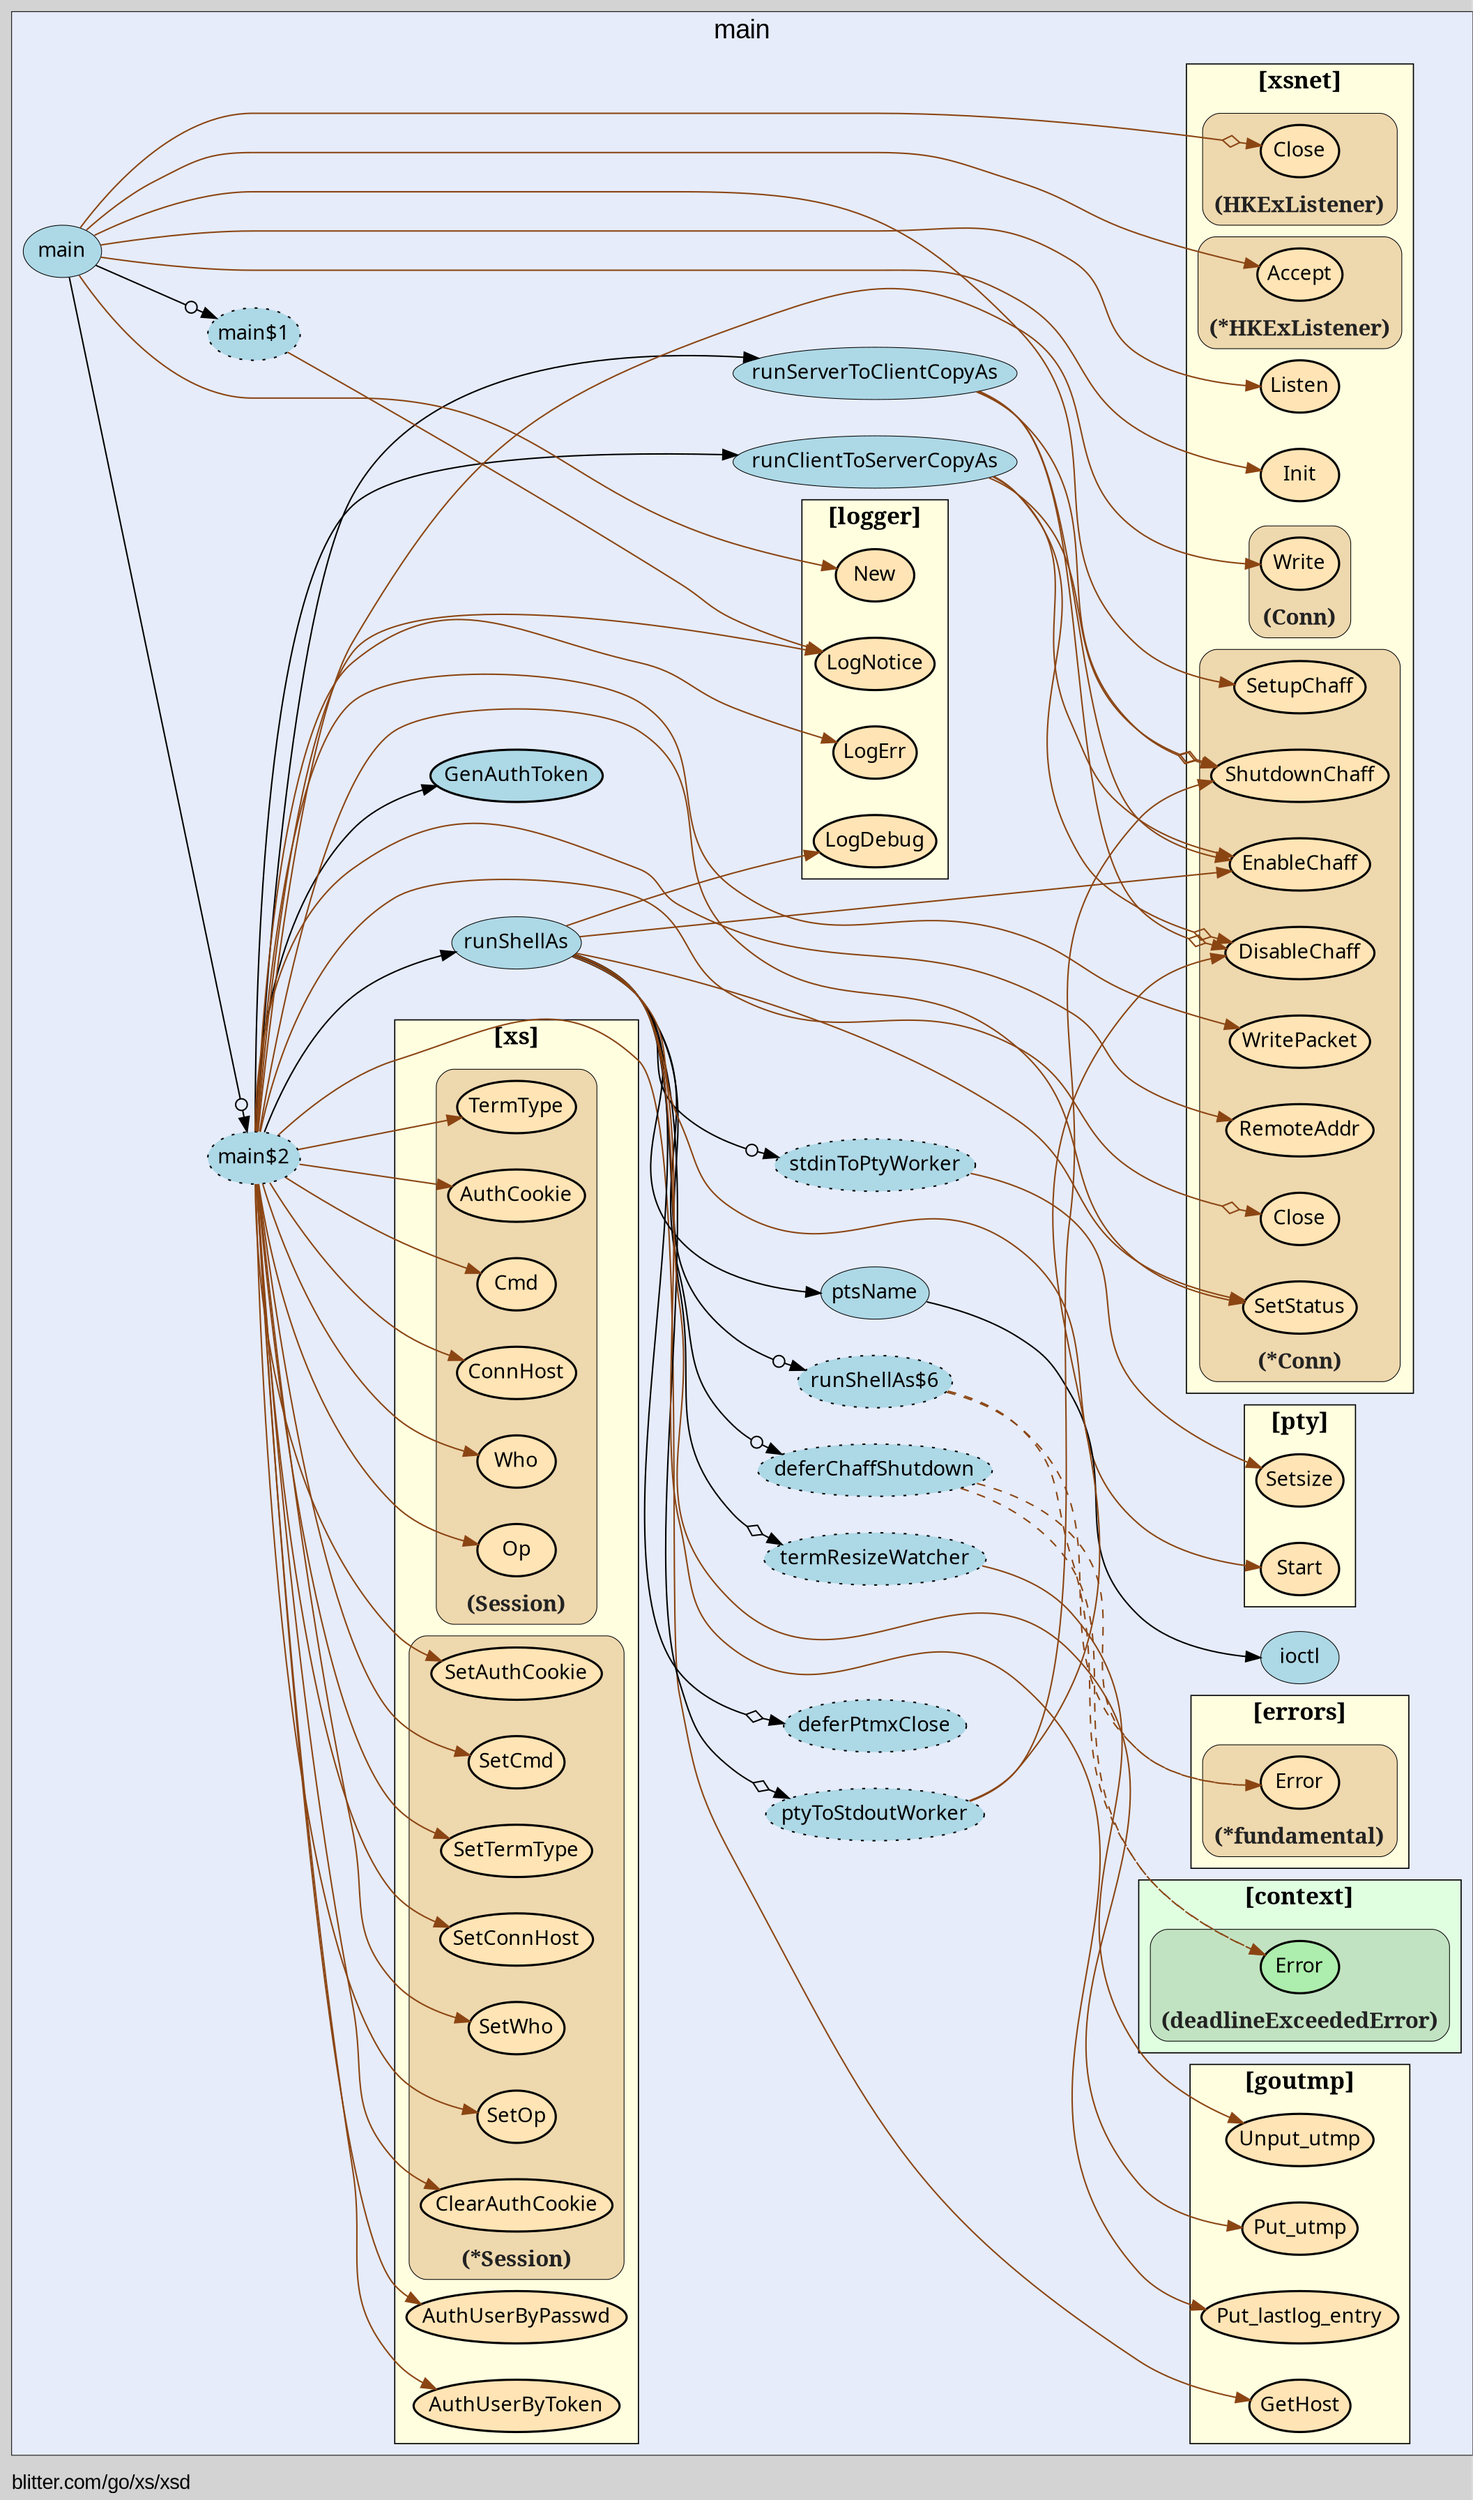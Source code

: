 digraph gocallvis {
    label="blitter.com/go/xs/xsd";
    labeljust="l";
    fontname="Arial";
    fontsize="14";
    rankdir="LR";
    bgcolor="lightgray";
    style="solid";
    penwidth="0.5";
    pad="0.0";
    nodesep="0.35";

    node [shape="ellipse" style="filled" fillcolor="honeydew" fontname="Verdana" penwidth="1.0" margin="0.05,0.0"];
    edge [minlen="2"]

    subgraph "cluster_focus" {
        label="main";
labelloc="t";
labeljust="c";
fontsize="18";
bgcolor="#e6ecfa";
        
        "blitter.com/go/xs/xsd.main$2" [ style="dotted,filled" fillcolor="lightblue" label="main$2" ]
        "blitter.com/go/xs/xsd.GenAuthToken" [ fillcolor="lightblue" label="GenAuthToken" penwidth="1.5" ]
        "blitter.com/go/xs/xsd.runShellAs" [ fillcolor="lightblue" label="runShellAs" penwidth="0.5" ]
        "blitter.com/go/xs/xsd.runShellAs$1" [ fillcolor="lightblue" label="deferPtmxClose" style="dotted,filled" ]
        "blitter.com/go/xs/xsd.ptsName" [ label="ptsName" penwidth="0.5" fillcolor="lightblue" ]
        "blitter.com/go/xs/xsd.ioctl" [ fillcolor="lightblue" label="ioctl" penwidth="0.5" ]
        "blitter.com/go/xs/xsd.runShellAs$2" [ fillcolor="lightblue" label="termResizeWatcher" style="dotted,filled" ]
        "blitter.com/go/xs/xsd.runShellAs$3" [ style="dotted,filled" fillcolor="lightblue" label="stdinToPtyWorker" ]
        "blitter.com/go/xs/xsd.runShellAs$4" [ style="dotted,filled" fillcolor="lightblue" label="deferChaffShutdown" ]
        "blitter.com/go/xs/xsd.runShellAs$5" [ fillcolor="lightblue" label="ptyToStdoutWorker" style="dotted,filled" ]
        "blitter.com/go/xs/xsd.runShellAs$6" [ fillcolor="lightblue" label="runShellAs$6" style="dotted,filled" ]
        "blitter.com/go/xs/xsd.runClientToServerCopyAs" [ fillcolor="lightblue" label="runClientToServerCopyAs" penwidth="0.5" ]
        "blitter.com/go/xs/xsd.runServerToClientCopyAs" [ fillcolor="lightblue" label="runServerToClientCopyAs" penwidth="0.5" ]
        "blitter.com/go/xs/xsd.main" [ fillcolor="lightblue" label="main" penwidth="0.5" ]
        "blitter.com/go/xs/xsd.main$1" [ fillcolor="lightblue" label="main$1" style="dotted,filled" ]
        
        subgraph "cluster_blitter.com/go/goutmp" {
        URL="/?f=blitter.com/go/goutmp";
tooltip="package: blitter.com/go/goutmp";
fontsize="16";
style="filled";
fillcolor="lightyellow";
fontname="bold";
rank="sink";
label="[goutmp]";
penwidth="0.8";
        
        "blitter.com/go/goutmp.GetHost" [ fillcolor="moccasin" label="GetHost" penwidth="1.5" ]
        "blitter.com/go/goutmp.Put_utmp" [ fillcolor="moccasin" label="Put_utmp" penwidth="1.5" ]
        "blitter.com/go/goutmp.Unput_utmp" [ label="Unput_utmp" penwidth="1.5" fillcolor="moccasin" ]
        "blitter.com/go/goutmp.Put_lastlog_entry" [ fillcolor="moccasin" label="Put_lastlog_entry" penwidth="1.5" ]
        
    }

        subgraph "cluster_blitter.com/go/xs" {
        fontsize="16";
fontname="bold";
rank="sink";
penwidth="0.8";
fillcolor="lightyellow";
label="[xs]";
URL="/?f=blitter.com/go/xs";
tooltip="package: blitter.com/go/xs";
style="filled";
        
        "blitter.com/go/xs.AuthUserByToken" [ fillcolor="moccasin" label="AuthUserByToken" penwidth="1.5" ]
        "blitter.com/go/xs.AuthUserByPasswd" [ label="AuthUserByPasswd" penwidth="1.5" fillcolor="moccasin" ]
        
        subgraph "cluster_*blitter.com/go/xs.Session" {
        tooltip="type: *blitter.com/go/xs.Session";
penwidth="0.5";
fontsize="15";
fontcolor="#222222";
labelloc="b";
style="rounded,filled";
fillcolor="wheat2";
label="(*Session)";
        
        "(*blitter.com/go/xs.Session).SetOp" [ fillcolor="moccasin" label="SetOp" penwidth="1.5" ]
        "(*blitter.com/go/xs.Session).SetWho" [ penwidth="1.5" fillcolor="moccasin" label="SetWho" ]
        "(*blitter.com/go/xs.Session).SetConnHost" [ penwidth="1.5" fillcolor="moccasin" label="SetConnHost" ]
        "(*blitter.com/go/xs.Session).SetTermType" [ fillcolor="moccasin" label="SetTermType" penwidth="1.5" ]
        "(*blitter.com/go/xs.Session).SetCmd" [ fillcolor="moccasin" label="SetCmd" penwidth="1.5" ]
        "(*blitter.com/go/xs.Session).SetAuthCookie" [ fillcolor="moccasin" label="SetAuthCookie" penwidth="1.5" ]
        "(*blitter.com/go/xs.Session).ClearAuthCookie" [ fillcolor="moccasin" label="ClearAuthCookie" penwidth="1.5" ]
        
    }

        subgraph "cluster_blitter.com/go/xs.Session" {
        fillcolor="wheat2";
label="(Session)";
tooltip="type: blitter.com/go/xs.Session";
penwidth="0.5";
fontsize="15";
fontcolor="#222222";
labelloc="b";
style="rounded,filled";
        
        "(blitter.com/go/xs.Session).Op" [ fillcolor="moccasin" label="Op" penwidth="1.5" ]
        "(blitter.com/go/xs.Session).Who" [ fillcolor="moccasin" label="Who" penwidth="1.5" ]
        "(blitter.com/go/xs.Session).ConnHost" [ penwidth="1.5" fillcolor="moccasin" label="ConnHost" ]
        "(blitter.com/go/xs.Session).Cmd" [ penwidth="1.5" fillcolor="moccasin" label="Cmd" ]
        "(blitter.com/go/xs.Session).AuthCookie" [ label="AuthCookie" penwidth="1.5" fillcolor="moccasin" ]
        "(blitter.com/go/xs.Session).TermType" [ fillcolor="moccasin" label="TermType" penwidth="1.5" ]
        
    }

    }

        subgraph "cluster_blitter.com/go/xs/logger" {
        penwidth="0.8";
fontsize="16";
style="filled";
fontname="bold";
URL="/?f=blitter.com/go/xs/logger";
fillcolor="lightyellow";
rank="sink";
label="[logger]";
tooltip="package: blitter.com/go/xs/logger";
        
        "blitter.com/go/xs/logger.LogNotice" [ fillcolor="moccasin" label="LogNotice" penwidth="1.5" ]
        "blitter.com/go/xs/logger.LogDebug" [ fillcolor="moccasin" label="LogDebug" penwidth="1.5" ]
        "blitter.com/go/xs/logger.LogErr" [ fillcolor="moccasin" label="LogErr" penwidth="1.5" ]
        "blitter.com/go/xs/logger.New" [ label="New" penwidth="1.5" fillcolor="moccasin" ]
        
    }

        subgraph "cluster_blitter.com/go/xs/xsnet" {
        penwidth="0.8";
label="[xsnet]";
fillcolor="lightyellow";
fontname="bold";
rank="sink";
URL="/?f=blitter.com/go/xs/xsnet";
tooltip="package: blitter.com/go/xs/xsnet";
fontsize="16";
style="filled";
        
        "blitter.com/go/xs/xsnet.Init" [ fillcolor="moccasin" label="Init" penwidth="1.5" ]
        "blitter.com/go/xs/xsnet.Listen" [ fillcolor="moccasin" label="Listen" penwidth="1.5" ]
        
        subgraph "cluster_*blitter.com/go/xs/xsnet.Conn" {
        label="(*Conn)";
tooltip="type: *blitter.com/go/xs/xsnet.Conn";
penwidth="0.5";
fontsize="15";
fontcolor="#222222";
labelloc="b";
style="rounded,filled";
fillcolor="wheat2";
        
        "(*blitter.com/go/xs/xsnet.Conn).Close" [ fillcolor="moccasin" label="Close" penwidth="1.5" ]
        "(*blitter.com/go/xs/xsnet.Conn).RemoteAddr" [ fillcolor="moccasin" label="RemoteAddr" penwidth="1.5" ]
        "(*blitter.com/go/xs/xsnet.Conn).EnableChaff" [ fillcolor="moccasin" label="EnableChaff" penwidth="1.5" ]
        "(*blitter.com/go/xs/xsnet.Conn).DisableChaff" [ label="DisableChaff" penwidth="1.5" fillcolor="moccasin" ]
        "(*blitter.com/go/xs/xsnet.Conn).ShutdownChaff" [ fillcolor="moccasin" label="ShutdownChaff" penwidth="1.5" ]
        "(*blitter.com/go/xs/xsnet.Conn).SetStatus" [ fillcolor="moccasin" label="SetStatus" penwidth="1.5" ]
        "(*blitter.com/go/xs/xsnet.Conn).WritePacket" [ fillcolor="moccasin" label="WritePacket" penwidth="1.5" ]
        "(*blitter.com/go/xs/xsnet.Conn).SetupChaff" [ penwidth="1.5" fillcolor="moccasin" label="SetupChaff" ]
        
    }

        subgraph "cluster_*blitter.com/go/xs/xsnet.HKExListener" {
        labelloc="b";
style="rounded,filled";
fillcolor="wheat2";
label="(*HKExListener)";
tooltip="type: *blitter.com/go/xs/xsnet.HKExListener";
penwidth="0.5";
fontsize="15";
fontcolor="#222222";
        
        "(*blitter.com/go/xs/xsnet.HKExListener).Accept" [ penwidth="1.5" fillcolor="moccasin" label="Accept" ]
        
    }

        subgraph "cluster_blitter.com/go/xs/xsnet.Conn" {
        tooltip="type: blitter.com/go/xs/xsnet.Conn";
penwidth="0.5";
fontsize="15";
fontcolor="#222222";
labelloc="b";
style="rounded,filled";
fillcolor="wheat2";
label="(Conn)";
        
        "(blitter.com/go/xs/xsnet.Conn).Write" [ fillcolor="moccasin" label="Write" penwidth="1.5" ]
        
    }

        subgraph "cluster_blitter.com/go/xs/xsnet.HKExListener" {
        style="rounded,filled";
fillcolor="wheat2";
label="(HKExListener)";
tooltip="type: blitter.com/go/xs/xsnet.HKExListener";
penwidth="0.5";
fontsize="15";
fontcolor="#222222";
labelloc="b";
        
        "(blitter.com/go/xs/xsnet.HKExListener).Close" [ label="Close" penwidth="1.5" fillcolor="moccasin" ]
        
    }

    }

        subgraph "cluster_context" {
        fontsize="16";
fillcolor="#E0FFE1";
label="[context]";
tooltip="package: context";
penwidth="0.8";
style="filled";
fontname="bold";
rank="sink";
URL="/?f=context";
        
        
        subgraph "cluster_context.deadlineExceededError" {
        labelloc="b";
style="rounded,filled";
fillcolor="#c2e3c2";
label="(deadlineExceededError)";
tooltip="type: context.deadlineExceededError";
penwidth="0.5";
fontsize="15";
fontcolor="#222222";
        
        "(context.deadlineExceededError).Error" [ fillcolor="#adedad" label="Error" penwidth="1.5" ]
        
    }

    }

        subgraph "cluster_github.com/kr/pty" {
        label="[pty]";
URL="/?f=github.com/kr/pty";
penwidth="0.8";
style="filled";
fillcolor="lightyellow";
rank="sink";
fontsize="16";
fontname="bold";
tooltip="package: github.com/kr/pty";
        
        "github.com/kr/pty.Start" [ fillcolor="moccasin" label="Start" penwidth="1.5" ]
        "github.com/kr/pty.Setsize" [ label="Setsize" penwidth="1.5" fillcolor="moccasin" ]
        
    }

        subgraph "cluster_github.com/pkg/errors" {
        fontname="bold";
label="[errors]";
style="filled";
fontsize="16";
fillcolor="lightyellow";
rank="sink";
URL="/?f=github.com/pkg/errors";
tooltip="package: github.com/pkg/errors";
penwidth="0.8";
        
        
        subgraph "cluster_*github.com/pkg/errors.fundamental" {
        fontcolor="#222222";
labelloc="b";
style="rounded,filled";
fillcolor="wheat2";
label="(*fundamental)";
tooltip="type: *github.com/pkg/errors.fundamental";
penwidth="0.5";
fontsize="15";
        
        "(*github.com/pkg/errors.fundamental).Error" [ label="Error" penwidth="1.5" fillcolor="moccasin" ]
        
    }

    }

    }

    "blitter.com/go/xs/xsd.main$2" -> "(*blitter.com/go/xs/xsnet.Conn).Close" [ arrowhead="normalnoneodiamond" color="saddlebrown" ]
    "blitter.com/go/xs/xsd.main$2" -> "(*blitter.com/go/xs.Session).SetOp" [ color="saddlebrown" ]
    "blitter.com/go/xs/xsd.main$2" -> "(*blitter.com/go/xs.Session).SetWho" [ color="saddlebrown" ]
    "blitter.com/go/xs/xsd.main$2" -> "(*blitter.com/go/xs.Session).SetConnHost" [ color="saddlebrown" ]
    "blitter.com/go/xs/xsd.main$2" -> "(*blitter.com/go/xs.Session).SetTermType" [ color="saddlebrown" ]
    "blitter.com/go/xs/xsd.main$2" -> "(*blitter.com/go/xs.Session).SetCmd" [ color="saddlebrown" ]
    "blitter.com/go/xs/xsd.main$2" -> "(*blitter.com/go/xs.Session).SetAuthCookie" [ color="saddlebrown" ]
    "blitter.com/go/xs/xsd.main$2" -> "(blitter.com/go/xs.Session).Op" [ color="saddlebrown" ]
    "blitter.com/go/xs/xsd.main$2" -> "(blitter.com/go/xs.Session).Who" [ color="saddlebrown" ]
    "blitter.com/go/xs/xsd.main$2" -> "(blitter.com/go/xs.Session).ConnHost" [ color="saddlebrown" ]
    "blitter.com/go/xs/xsd.main$2" -> "(blitter.com/go/xs.Session).Cmd" [ color="saddlebrown" ]
    "blitter.com/go/xs/xsd.main$2" -> "(blitter.com/go/xs.Session).AuthCookie" [ color="saddlebrown" ]
    "blitter.com/go/xs/xsd.main$2" -> "blitter.com/go/xs.AuthUserByToken" [ color="saddlebrown" ]
    "blitter.com/go/xs/xsd.main$2" -> "(*blitter.com/go/xs.Session).ClearAuthCookie" [ color="saddlebrown" ]
    "blitter.com/go/xs/xsd.main$2" -> "blitter.com/go/xs.AuthUserByPasswd" [ color="saddlebrown" ]
    "blitter.com/go/xs/xsd.main$2" -> "(blitter.com/go/xs/xsnet.Conn).Write" [ color="saddlebrown" ]
    "blitter.com/go/xs/xsd.main$2" -> "blitter.com/go/xs/logger.LogNotice" [ color="saddlebrown" ]
    "blitter.com/go/xs/xsd.main$2" -> "(*blitter.com/go/xs/xsnet.Conn).RemoteAddr" [ color="saddlebrown" ]
    "blitter.com/go/xs/xsd.main$2" -> "blitter.com/go/goutmp.GetHost" [ color="saddlebrown" ]
    "blitter.com/go/xs/xsd.main$2" -> "blitter.com/go/xs/xsd.GenAuthToken" [  ]
    "blitter.com/go/xs/xsd.main$2" -> "(blitter.com/go/xs.Session).TermType" [ color="saddlebrown" ]
    "blitter.com/go/xs/xsd.runShellAs" -> "github.com/kr/pty.Start" [ color="saddlebrown" ]
    "blitter.com/go/xs/xsd.runShellAs" -> "blitter.com/go/xs/xsd.runShellAs$1" [ arrowhead="normalnoneodiamond" ]
    "blitter.com/go/xs/xsd.ptsName" -> "blitter.com/go/xs/xsd.ioctl" [  ]
    "blitter.com/go/xs/xsd.runShellAs" -> "blitter.com/go/xs/xsd.ptsName" [  ]
    "blitter.com/go/xs/xsd.runShellAs" -> "blitter.com/go/goutmp.Put_utmp" [ color="saddlebrown" ]
    "blitter.com/go/xs/xsd.runShellAs$2" -> "blitter.com/go/goutmp.Unput_utmp" [ color="saddlebrown" ]
    "blitter.com/go/xs/xsd.runShellAs" -> "blitter.com/go/xs/xsd.runShellAs$2" [ arrowhead="normalnoneodiamond" ]
    "blitter.com/go/xs/xsd.runShellAs" -> "blitter.com/go/goutmp.Put_lastlog_entry" [ color="saddlebrown" ]
    "blitter.com/go/xs/xsd.runShellAs$3" -> "github.com/kr/pty.Setsize" [ color="saddlebrown" ]
    "blitter.com/go/xs/xsd.runShellAs" -> "blitter.com/go/xs/xsd.runShellAs$3" [ arrowhead="normalnoneodot" ]
    "blitter.com/go/xs/xsd.runShellAs$4" -> "(context.deadlineExceededError).Error" [ color="saddlebrown" style="dashed" ]
    "blitter.com/go/xs/xsd.runShellAs$4" -> "(*github.com/pkg/errors.fundamental).Error" [ style="dashed" color="saddlebrown" ]
    "blitter.com/go/xs/xsd.runShellAs" -> "blitter.com/go/xs/xsd.runShellAs$4" [ arrowhead="normalnoneodot" ]
    "blitter.com/go/xs/xsd.runShellAs" -> "(*blitter.com/go/xs/xsnet.Conn).EnableChaff" [ color="saddlebrown" ]
    "blitter.com/go/xs/xsd.runShellAs$5" -> "(*blitter.com/go/xs/xsnet.Conn).DisableChaff" [ color="saddlebrown" ]
    "blitter.com/go/xs/xsd.runShellAs$5" -> "(*blitter.com/go/xs/xsnet.Conn).ShutdownChaff" [ color="saddlebrown" ]
    "blitter.com/go/xs/xsd.runShellAs" -> "blitter.com/go/xs/xsd.runShellAs$5" [ arrowhead="normalnoneodiamond" ]
    "blitter.com/go/xs/xsd.runShellAs$6" -> "(context.deadlineExceededError).Error" [ style="dashed" color="saddlebrown" ]
    "blitter.com/go/xs/xsd.runShellAs$6" -> "(*github.com/pkg/errors.fundamental).Error" [ style="dashed" color="saddlebrown" ]
    "blitter.com/go/xs/xsd.runShellAs" -> "blitter.com/go/xs/xsd.runShellAs$6" [ arrowhead="normalnoneodot" ]
    "blitter.com/go/xs/xsd.runShellAs" -> "blitter.com/go/xs/logger.LogDebug" [ color="saddlebrown" ]
    "blitter.com/go/xs/xsd.runShellAs" -> "(*blitter.com/go/xs/xsnet.Conn).SetStatus" [ color="saddlebrown" ]
    "blitter.com/go/xs/xsd.main$2" -> "blitter.com/go/xs/xsd.runShellAs" [  ]
    "blitter.com/go/xs/xsd.main$2" -> "blitter.com/go/xs/logger.LogErr" [ color="saddlebrown" ]
    "blitter.com/go/xs/xsd.main$2" -> "(*blitter.com/go/xs/xsnet.Conn).SetStatus" [ color="saddlebrown" ]
    "blitter.com/go/xs/xsd.runClientToServerCopyAs" -> "(*blitter.com/go/xs/xsnet.Conn).EnableChaff" [ color="saddlebrown" ]
    "blitter.com/go/xs/xsd.runClientToServerCopyAs" -> "(*blitter.com/go/xs/xsnet.Conn).DisableChaff" [ arrowhead="normalnoneodiamond" color="saddlebrown" ]
    "blitter.com/go/xs/xsd.runClientToServerCopyAs" -> "(*blitter.com/go/xs/xsnet.Conn).ShutdownChaff" [ arrowhead="normalnoneodiamond" color="saddlebrown" ]
    "blitter.com/go/xs/xsd.main$2" -> "blitter.com/go/xs/xsd.runClientToServerCopyAs" [  ]
    "blitter.com/go/xs/xsd.main$2" -> "(*blitter.com/go/xs/xsnet.Conn).WritePacket" [ color="saddlebrown" ]
    "blitter.com/go/xs/xsd.runServerToClientCopyAs" -> "(*blitter.com/go/xs/xsnet.Conn).EnableChaff" [ color="saddlebrown" ]
    "blitter.com/go/xs/xsd.runServerToClientCopyAs" -> "(*blitter.com/go/xs/xsnet.Conn).DisableChaff" [ arrowhead="normalnoneodiamond" color="saddlebrown" ]
    "blitter.com/go/xs/xsd.runServerToClientCopyAs" -> "(*blitter.com/go/xs/xsnet.Conn).ShutdownChaff" [ color="saddlebrown" arrowhead="normalnoneodiamond" ]
    "blitter.com/go/xs/xsd.main$2" -> "blitter.com/go/xs/xsd.runServerToClientCopyAs" [  ]
    "blitter.com/go/xs/xsd.main" -> "blitter.com/go/xs/logger.New" [ color="saddlebrown" ]
    "blitter.com/go/xs/xsd.main" -> "blitter.com/go/xs/xsnet.Init" [ color="saddlebrown" ]
    "blitter.com/go/xs/xsd.main$1" -> "blitter.com/go/xs/logger.LogNotice" [ color="saddlebrown" ]
    "blitter.com/go/xs/xsd.main" -> "blitter.com/go/xs/xsd.main$1" [ arrowhead="normalnoneodot" ]
    "blitter.com/go/xs/xsd.main" -> "blitter.com/go/xs/xsnet.Listen" [ color="saddlebrown" ]
    "blitter.com/go/xs/xsd.main" -> "(blitter.com/go/xs/xsnet.HKExListener).Close" [ arrowhead="normalnoneodiamond" color="saddlebrown" ]
    "blitter.com/go/xs/xsd.main" -> "(*blitter.com/go/xs/xsnet.HKExListener).Accept" [ color="saddlebrown" ]
    "blitter.com/go/xs/xsd.main" -> "(*blitter.com/go/xs/xsnet.Conn).SetupChaff" [ color="saddlebrown" ]
    "blitter.com/go/xs/xsd.main" -> "blitter.com/go/xs/xsd.main$2" [ arrowhead="normalnoneodot" ]
}

